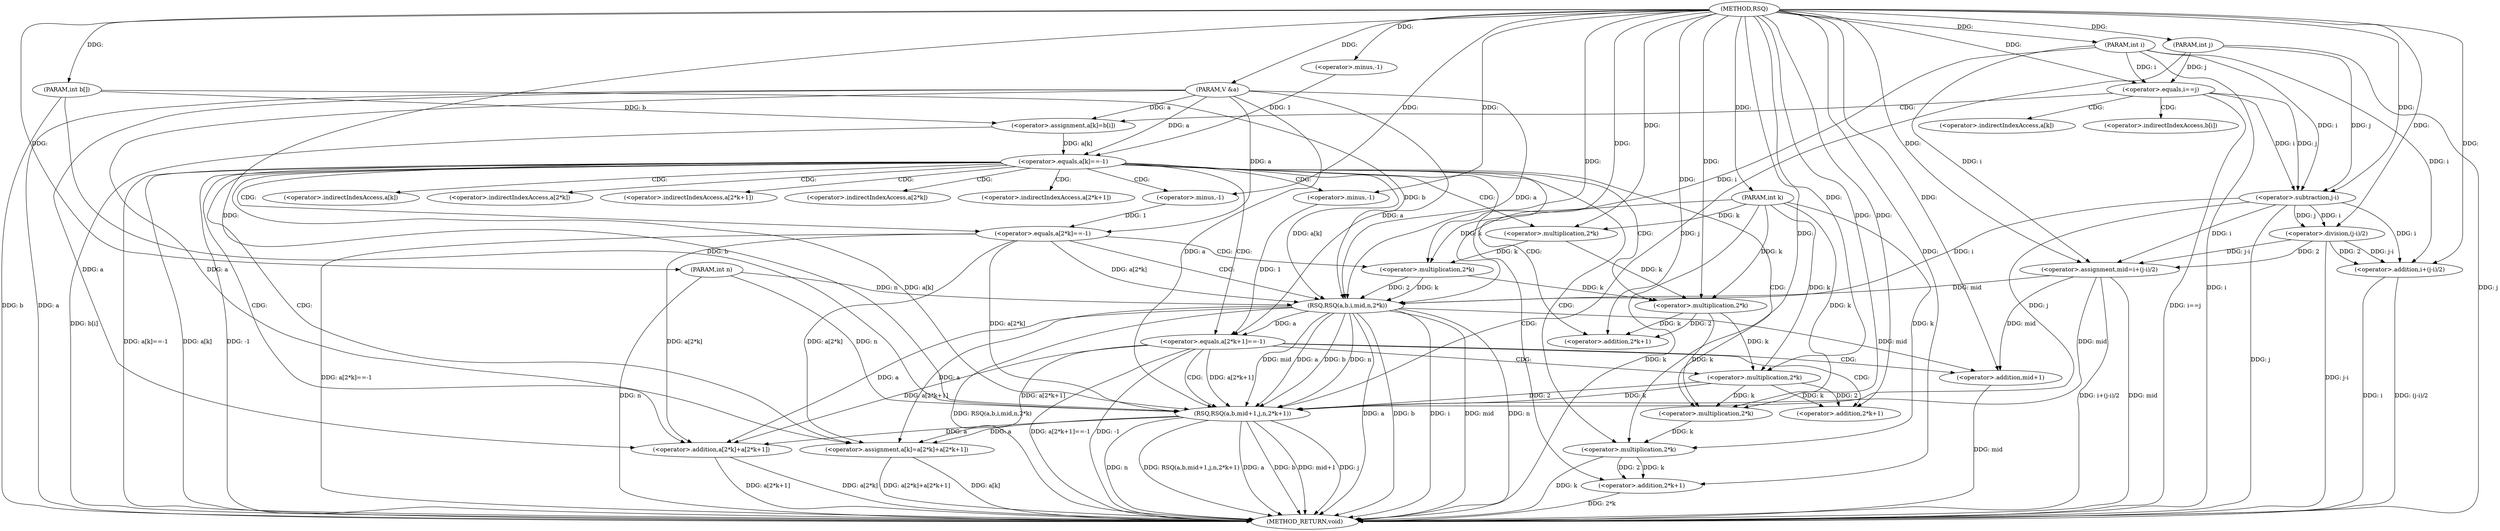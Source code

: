 digraph "RSQ" {  
"1000703" [label = "(METHOD,RSQ)" ]
"1000802" [label = "(METHOD_RETURN,void)" ]
"1000704" [label = "(PARAM,V &a)" ]
"1000705" [label = "(PARAM,int b[])" ]
"1000706" [label = "(PARAM,int i)" ]
"1000707" [label = "(PARAM,int j)" ]
"1000708" [label = "(PARAM,int n)" ]
"1000709" [label = "(PARAM,int k)" ]
"1000724" [label = "(<operator>.assignment,mid=i+(j-i)/2)" ]
"1000712" [label = "(<operator>.equals,i==j)" ]
"1000734" [label = "(<operator>.equals,a[k]==-1)" ]
"1000716" [label = "(<operator>.assignment,a[k]=b[i])" ]
"1000726" [label = "(<operator>.addition,i+(j-i)/2)" ]
"1000785" [label = "(<operator>.assignment,a[k]=a[2*k]+a[2*k+1])" ]
"1000728" [label = "(<operator>.division,(j-i)/2)" ]
"1000738" [label = "(<operator>.minus,-1)" ]
"1000742" [label = "(<operator>.equals,a[2*k]==-1)" ]
"1000761" [label = "(<operator>.equals,a[2*k+1]==-1)" ]
"1000729" [label = "(<operator>.subtraction,j-i)" ]
"1000751" [label = "(RSQ,RSQ(a,b,i,mid,n,2*k))" ]
"1000772" [label = "(RSQ,RSQ(a,b,mid+1,j,n,2*k+1))" ]
"1000789" [label = "(<operator>.addition,a[2*k]+a[2*k+1])" ]
"1000748" [label = "(<operator>.minus,-1)" ]
"1000769" [label = "(<operator>.minus,-1)" ]
"1000745" [label = "(<operator>.multiplication,2*k)" ]
"1000757" [label = "(<operator>.multiplication,2*k)" ]
"1000764" [label = "(<operator>.addition,2*k+1)" ]
"1000775" [label = "(<operator>.addition,mid+1)" ]
"1000780" [label = "(<operator>.addition,2*k+1)" ]
"1000792" [label = "(<operator>.multiplication,2*k)" ]
"1000797" [label = "(<operator>.addition,2*k+1)" ]
"1000765" [label = "(<operator>.multiplication,2*k)" ]
"1000781" [label = "(<operator>.multiplication,2*k)" ]
"1000798" [label = "(<operator>.multiplication,2*k)" ]
"1000717" [label = "(<operator>.indirectIndexAccess,a[k])" ]
"1000720" [label = "(<operator>.indirectIndexAccess,b[i])" ]
"1000786" [label = "(<operator>.indirectIndexAccess,a[k])" ]
"1000743" [label = "(<operator>.indirectIndexAccess,a[2*k])" ]
"1000762" [label = "(<operator>.indirectIndexAccess,a[2*k+1])" ]
"1000790" [label = "(<operator>.indirectIndexAccess,a[2*k])" ]
"1000795" [label = "(<operator>.indirectIndexAccess,a[2*k+1])" ]
  "1000704" -> "1000802"  [ label = "DDG: a"] 
  "1000705" -> "1000802"  [ label = "DDG: b"] 
  "1000706" -> "1000802"  [ label = "DDG: i"] 
  "1000707" -> "1000802"  [ label = "DDG: j"] 
  "1000708" -> "1000802"  [ label = "DDG: n"] 
  "1000709" -> "1000802"  [ label = "DDG: k"] 
  "1000712" -> "1000802"  [ label = "DDG: i==j"] 
  "1000716" -> "1000802"  [ label = "DDG: b[i]"] 
  "1000724" -> "1000802"  [ label = "DDG: mid"] 
  "1000726" -> "1000802"  [ label = "DDG: i"] 
  "1000729" -> "1000802"  [ label = "DDG: j"] 
  "1000728" -> "1000802"  [ label = "DDG: j-i"] 
  "1000726" -> "1000802"  [ label = "DDG: (j-i)/2"] 
  "1000724" -> "1000802"  [ label = "DDG: i+(j-i)/2"] 
  "1000734" -> "1000802"  [ label = "DDG: a[k]"] 
  "1000734" -> "1000802"  [ label = "DDG: -1"] 
  "1000734" -> "1000802"  [ label = "DDG: a[k]==-1"] 
  "1000742" -> "1000802"  [ label = "DDG: a[2*k]==-1"] 
  "1000751" -> "1000802"  [ label = "DDG: a"] 
  "1000751" -> "1000802"  [ label = "DDG: b"] 
  "1000751" -> "1000802"  [ label = "DDG: i"] 
  "1000751" -> "1000802"  [ label = "DDG: mid"] 
  "1000751" -> "1000802"  [ label = "DDG: n"] 
  "1000751" -> "1000802"  [ label = "DDG: RSQ(a,b,i,mid,n,2*k)"] 
  "1000761" -> "1000802"  [ label = "DDG: -1"] 
  "1000761" -> "1000802"  [ label = "DDG: a[2*k+1]==-1"] 
  "1000772" -> "1000802"  [ label = "DDG: a"] 
  "1000772" -> "1000802"  [ label = "DDG: b"] 
  "1000775" -> "1000802"  [ label = "DDG: mid"] 
  "1000772" -> "1000802"  [ label = "DDG: mid+1"] 
  "1000772" -> "1000802"  [ label = "DDG: j"] 
  "1000772" -> "1000802"  [ label = "DDG: n"] 
  "1000772" -> "1000802"  [ label = "DDG: RSQ(a,b,mid+1,j,n,2*k+1)"] 
  "1000785" -> "1000802"  [ label = "DDG: a[k]"] 
  "1000789" -> "1000802"  [ label = "DDG: a[2*k]"] 
  "1000798" -> "1000802"  [ label = "DDG: k"] 
  "1000797" -> "1000802"  [ label = "DDG: 2*k"] 
  "1000789" -> "1000802"  [ label = "DDG: a[2*k+1]"] 
  "1000785" -> "1000802"  [ label = "DDG: a[2*k]+a[2*k+1]"] 
  "1000703" -> "1000704"  [ label = "DDG: "] 
  "1000703" -> "1000705"  [ label = "DDG: "] 
  "1000703" -> "1000706"  [ label = "DDG: "] 
  "1000703" -> "1000707"  [ label = "DDG: "] 
  "1000703" -> "1000708"  [ label = "DDG: "] 
  "1000703" -> "1000709"  [ label = "DDG: "] 
  "1000729" -> "1000724"  [ label = "DDG: i"] 
  "1000706" -> "1000724"  [ label = "DDG: i"] 
  "1000703" -> "1000724"  [ label = "DDG: "] 
  "1000728" -> "1000724"  [ label = "DDG: 2"] 
  "1000728" -> "1000724"  [ label = "DDG: j-i"] 
  "1000706" -> "1000712"  [ label = "DDG: i"] 
  "1000703" -> "1000712"  [ label = "DDG: "] 
  "1000707" -> "1000712"  [ label = "DDG: j"] 
  "1000705" -> "1000716"  [ label = "DDG: b"] 
  "1000729" -> "1000726"  [ label = "DDG: i"] 
  "1000706" -> "1000726"  [ label = "DDG: i"] 
  "1000703" -> "1000726"  [ label = "DDG: "] 
  "1000728" -> "1000726"  [ label = "DDG: 2"] 
  "1000728" -> "1000726"  [ label = "DDG: j-i"] 
  "1000716" -> "1000734"  [ label = "DDG: a[k]"] 
  "1000704" -> "1000734"  [ label = "DDG: a"] 
  "1000738" -> "1000734"  [ label = "DDG: 1"] 
  "1000742" -> "1000785"  [ label = "DDG: a[2*k]"] 
  "1000751" -> "1000785"  [ label = "DDG: a"] 
  "1000772" -> "1000785"  [ label = "DDG: a"] 
  "1000704" -> "1000785"  [ label = "DDG: a"] 
  "1000761" -> "1000785"  [ label = "DDG: a[2*k+1]"] 
  "1000704" -> "1000716"  [ label = "DDG: a"] 
  "1000729" -> "1000728"  [ label = "DDG: i"] 
  "1000729" -> "1000728"  [ label = "DDG: j"] 
  "1000703" -> "1000728"  [ label = "DDG: "] 
  "1000703" -> "1000738"  [ label = "DDG: "] 
  "1000712" -> "1000729"  [ label = "DDG: j"] 
  "1000707" -> "1000729"  [ label = "DDG: j"] 
  "1000703" -> "1000729"  [ label = "DDG: "] 
  "1000712" -> "1000729"  [ label = "DDG: i"] 
  "1000706" -> "1000729"  [ label = "DDG: i"] 
  "1000704" -> "1000742"  [ label = "DDG: a"] 
  "1000748" -> "1000742"  [ label = "DDG: 1"] 
  "1000751" -> "1000761"  [ label = "DDG: a"] 
  "1000704" -> "1000761"  [ label = "DDG: a"] 
  "1000769" -> "1000761"  [ label = "DDG: 1"] 
  "1000742" -> "1000789"  [ label = "DDG: a[2*k]"] 
  "1000751" -> "1000789"  [ label = "DDG: a"] 
  "1000772" -> "1000789"  [ label = "DDG: a"] 
  "1000704" -> "1000789"  [ label = "DDG: a"] 
  "1000761" -> "1000789"  [ label = "DDG: a[2*k+1]"] 
  "1000703" -> "1000748"  [ label = "DDG: "] 
  "1000734" -> "1000751"  [ label = "DDG: a[k]"] 
  "1000742" -> "1000751"  [ label = "DDG: a[2*k]"] 
  "1000704" -> "1000751"  [ label = "DDG: a"] 
  "1000703" -> "1000751"  [ label = "DDG: "] 
  "1000705" -> "1000751"  [ label = "DDG: b"] 
  "1000724" -> "1000751"  [ label = "DDG: mid"] 
  "1000706" -> "1000751"  [ label = "DDG: i"] 
  "1000729" -> "1000751"  [ label = "DDG: i"] 
  "1000708" -> "1000751"  [ label = "DDG: n"] 
  "1000757" -> "1000751"  [ label = "DDG: 2"] 
  "1000757" -> "1000751"  [ label = "DDG: k"] 
  "1000703" -> "1000769"  [ label = "DDG: "] 
  "1000734" -> "1000772"  [ label = "DDG: a[k]"] 
  "1000742" -> "1000772"  [ label = "DDG: a[2*k]"] 
  "1000751" -> "1000772"  [ label = "DDG: a"] 
  "1000761" -> "1000772"  [ label = "DDG: a[2*k+1]"] 
  "1000704" -> "1000772"  [ label = "DDG: a"] 
  "1000703" -> "1000772"  [ label = "DDG: "] 
  "1000751" -> "1000772"  [ label = "DDG: b"] 
  "1000705" -> "1000772"  [ label = "DDG: b"] 
  "1000729" -> "1000772"  [ label = "DDG: j"] 
  "1000707" -> "1000772"  [ label = "DDG: j"] 
  "1000781" -> "1000772"  [ label = "DDG: 2"] 
  "1000781" -> "1000772"  [ label = "DDG: k"] 
  "1000751" -> "1000772"  [ label = "DDG: n"] 
  "1000708" -> "1000772"  [ label = "DDG: n"] 
  "1000724" -> "1000772"  [ label = "DDG: mid"] 
  "1000751" -> "1000772"  [ label = "DDG: mid"] 
  "1000703" -> "1000745"  [ label = "DDG: "] 
  "1000709" -> "1000745"  [ label = "DDG: k"] 
  "1000703" -> "1000757"  [ label = "DDG: "] 
  "1000745" -> "1000757"  [ label = "DDG: k"] 
  "1000709" -> "1000757"  [ label = "DDG: k"] 
  "1000765" -> "1000764"  [ label = "DDG: k"] 
  "1000765" -> "1000764"  [ label = "DDG: 2"] 
  "1000703" -> "1000764"  [ label = "DDG: "] 
  "1000724" -> "1000775"  [ label = "DDG: mid"] 
  "1000751" -> "1000775"  [ label = "DDG: mid"] 
  "1000703" -> "1000775"  [ label = "DDG: "] 
  "1000781" -> "1000780"  [ label = "DDG: 2"] 
  "1000781" -> "1000780"  [ label = "DDG: k"] 
  "1000703" -> "1000780"  [ label = "DDG: "] 
  "1000703" -> "1000792"  [ label = "DDG: "] 
  "1000765" -> "1000792"  [ label = "DDG: k"] 
  "1000781" -> "1000792"  [ label = "DDG: k"] 
  "1000709" -> "1000792"  [ label = "DDG: k"] 
  "1000798" -> "1000797"  [ label = "DDG: k"] 
  "1000798" -> "1000797"  [ label = "DDG: 2"] 
  "1000703" -> "1000797"  [ label = "DDG: "] 
  "1000703" -> "1000765"  [ label = "DDG: "] 
  "1000745" -> "1000765"  [ label = "DDG: k"] 
  "1000757" -> "1000765"  [ label = "DDG: k"] 
  "1000709" -> "1000765"  [ label = "DDG: k"] 
  "1000703" -> "1000781"  [ label = "DDG: "] 
  "1000765" -> "1000781"  [ label = "DDG: k"] 
  "1000709" -> "1000781"  [ label = "DDG: k"] 
  "1000703" -> "1000798"  [ label = "DDG: "] 
  "1000792" -> "1000798"  [ label = "DDG: k"] 
  "1000709" -> "1000798"  [ label = "DDG: k"] 
  "1000712" -> "1000717"  [ label = "CDG: "] 
  "1000712" -> "1000720"  [ label = "CDG: "] 
  "1000712" -> "1000716"  [ label = "CDG: "] 
  "1000734" -> "1000764"  [ label = "CDG: "] 
  "1000734" -> "1000785"  [ label = "CDG: "] 
  "1000734" -> "1000765"  [ label = "CDG: "] 
  "1000734" -> "1000748"  [ label = "CDG: "] 
  "1000734" -> "1000742"  [ label = "CDG: "] 
  "1000734" -> "1000789"  [ label = "CDG: "] 
  "1000734" -> "1000795"  [ label = "CDG: "] 
  "1000734" -> "1000798"  [ label = "CDG: "] 
  "1000734" -> "1000790"  [ label = "CDG: "] 
  "1000734" -> "1000786"  [ label = "CDG: "] 
  "1000734" -> "1000743"  [ label = "CDG: "] 
  "1000734" -> "1000797"  [ label = "CDG: "] 
  "1000734" -> "1000761"  [ label = "CDG: "] 
  "1000734" -> "1000769"  [ label = "CDG: "] 
  "1000734" -> "1000762"  [ label = "CDG: "] 
  "1000734" -> "1000792"  [ label = "CDG: "] 
  "1000734" -> "1000745"  [ label = "CDG: "] 
  "1000742" -> "1000751"  [ label = "CDG: "] 
  "1000742" -> "1000757"  [ label = "CDG: "] 
  "1000761" -> "1000775"  [ label = "CDG: "] 
  "1000761" -> "1000772"  [ label = "CDG: "] 
  "1000761" -> "1000781"  [ label = "CDG: "] 
  "1000761" -> "1000780"  [ label = "CDG: "] 
}
